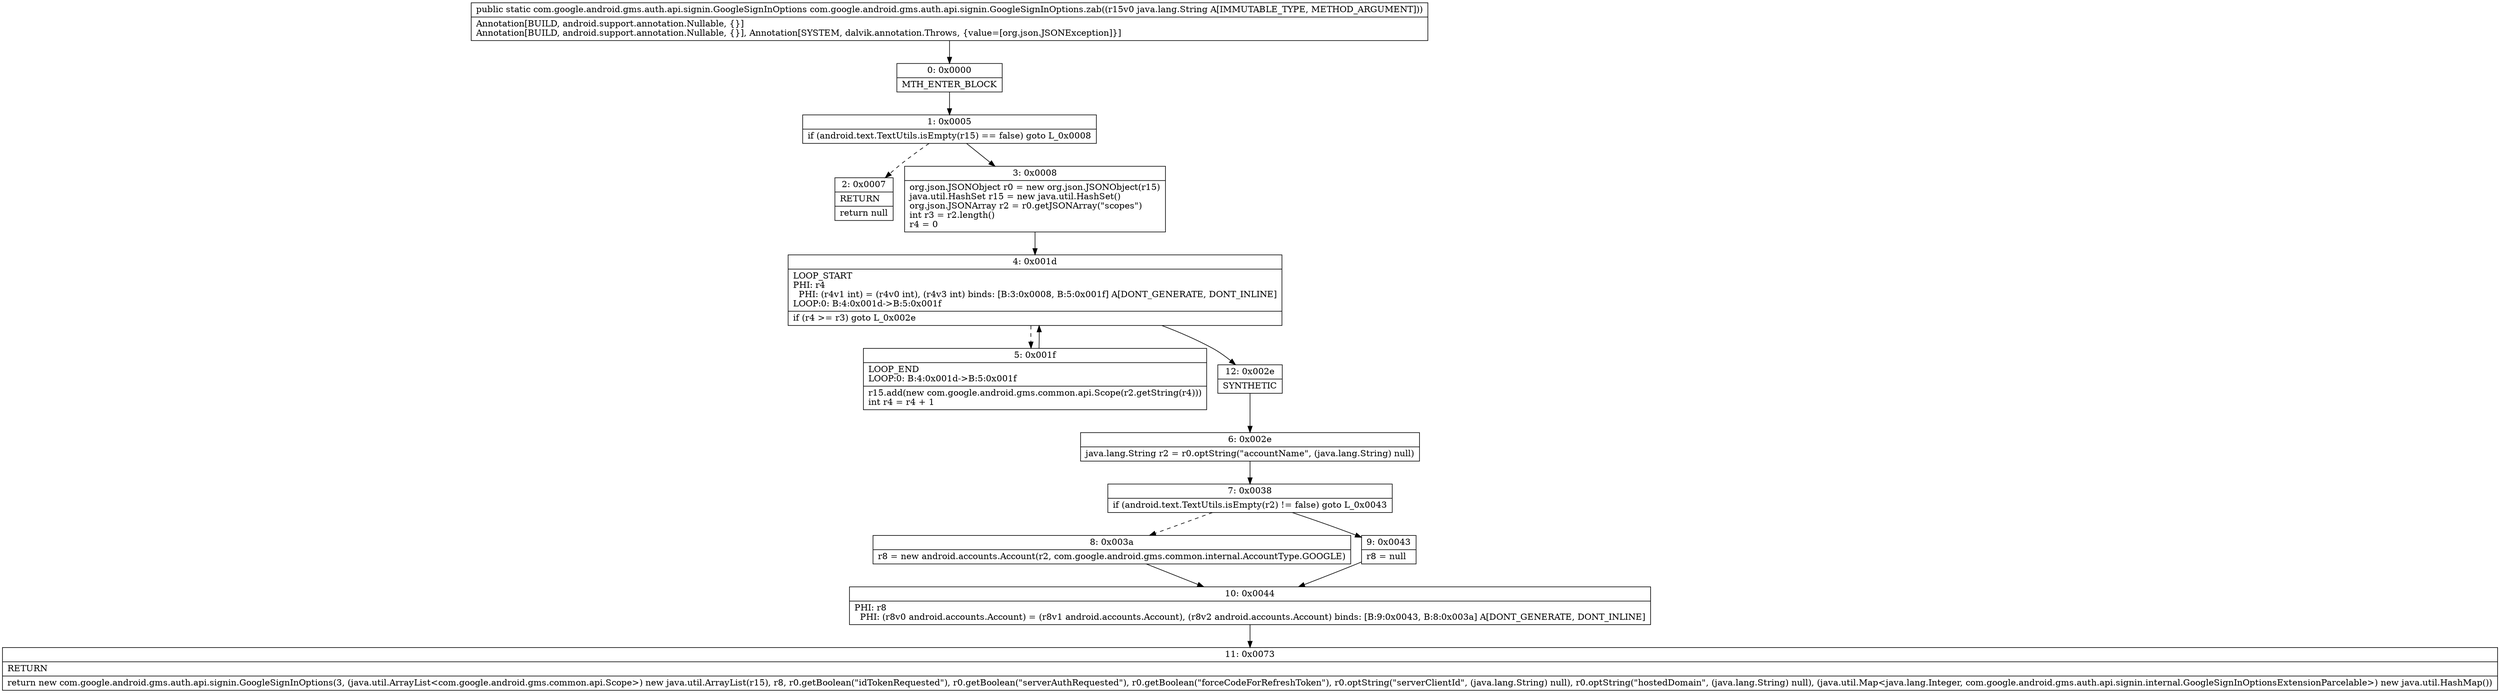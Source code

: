 digraph "CFG forcom.google.android.gms.auth.api.signin.GoogleSignInOptions.zab(Ljava\/lang\/String;)Lcom\/google\/android\/gms\/auth\/api\/signin\/GoogleSignInOptions;" {
Node_0 [shape=record,label="{0\:\ 0x0000|MTH_ENTER_BLOCK\l}"];
Node_1 [shape=record,label="{1\:\ 0x0005|if (android.text.TextUtils.isEmpty(r15) == false) goto L_0x0008\l}"];
Node_2 [shape=record,label="{2\:\ 0x0007|RETURN\l|return null\l}"];
Node_3 [shape=record,label="{3\:\ 0x0008|org.json.JSONObject r0 = new org.json.JSONObject(r15)\ljava.util.HashSet r15 = new java.util.HashSet()\lorg.json.JSONArray r2 = r0.getJSONArray(\"scopes\")\lint r3 = r2.length()\lr4 = 0\l}"];
Node_4 [shape=record,label="{4\:\ 0x001d|LOOP_START\lPHI: r4 \l  PHI: (r4v1 int) = (r4v0 int), (r4v3 int) binds: [B:3:0x0008, B:5:0x001f] A[DONT_GENERATE, DONT_INLINE]\lLOOP:0: B:4:0x001d\-\>B:5:0x001f\l|if (r4 \>= r3) goto L_0x002e\l}"];
Node_5 [shape=record,label="{5\:\ 0x001f|LOOP_END\lLOOP:0: B:4:0x001d\-\>B:5:0x001f\l|r15.add(new com.google.android.gms.common.api.Scope(r2.getString(r4)))\lint r4 = r4 + 1\l}"];
Node_6 [shape=record,label="{6\:\ 0x002e|java.lang.String r2 = r0.optString(\"accountName\", (java.lang.String) null)\l}"];
Node_7 [shape=record,label="{7\:\ 0x0038|if (android.text.TextUtils.isEmpty(r2) != false) goto L_0x0043\l}"];
Node_8 [shape=record,label="{8\:\ 0x003a|r8 = new android.accounts.Account(r2, com.google.android.gms.common.internal.AccountType.GOOGLE)\l}"];
Node_9 [shape=record,label="{9\:\ 0x0043|r8 = null\l}"];
Node_10 [shape=record,label="{10\:\ 0x0044|PHI: r8 \l  PHI: (r8v0 android.accounts.Account) = (r8v1 android.accounts.Account), (r8v2 android.accounts.Account) binds: [B:9:0x0043, B:8:0x003a] A[DONT_GENERATE, DONT_INLINE]\l}"];
Node_11 [shape=record,label="{11\:\ 0x0073|RETURN\l|return new com.google.android.gms.auth.api.signin.GoogleSignInOptions(3, (java.util.ArrayList\<com.google.android.gms.common.api.Scope\>) new java.util.ArrayList(r15), r8, r0.getBoolean(\"idTokenRequested\"), r0.getBoolean(\"serverAuthRequested\"), r0.getBoolean(\"forceCodeForRefreshToken\"), r0.optString(\"serverClientId\", (java.lang.String) null), r0.optString(\"hostedDomain\", (java.lang.String) null), (java.util.Map\<java.lang.Integer, com.google.android.gms.auth.api.signin.internal.GoogleSignInOptionsExtensionParcelable\>) new java.util.HashMap())\l}"];
Node_12 [shape=record,label="{12\:\ 0x002e|SYNTHETIC\l}"];
MethodNode[shape=record,label="{public static com.google.android.gms.auth.api.signin.GoogleSignInOptions com.google.android.gms.auth.api.signin.GoogleSignInOptions.zab((r15v0 java.lang.String A[IMMUTABLE_TYPE, METHOD_ARGUMENT]))  | Annotation[BUILD, android.support.annotation.Nullable, \{\}]\lAnnotation[BUILD, android.support.annotation.Nullable, \{\}], Annotation[SYSTEM, dalvik.annotation.Throws, \{value=[org.json.JSONException]\}]\l}"];
MethodNode -> Node_0;
Node_0 -> Node_1;
Node_1 -> Node_2[style=dashed];
Node_1 -> Node_3;
Node_3 -> Node_4;
Node_4 -> Node_5[style=dashed];
Node_4 -> Node_12;
Node_5 -> Node_4;
Node_6 -> Node_7;
Node_7 -> Node_8[style=dashed];
Node_7 -> Node_9;
Node_8 -> Node_10;
Node_9 -> Node_10;
Node_10 -> Node_11;
Node_12 -> Node_6;
}


